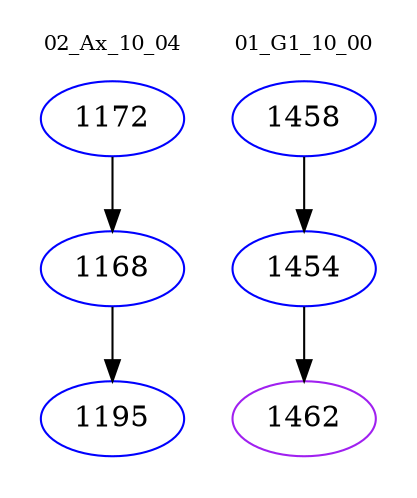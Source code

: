 digraph{
subgraph cluster_0 {
color = white
label = "02_Ax_10_04";
fontsize=10;
T0_1172 [label="1172", color="blue"]
T0_1172 -> T0_1168 [color="black"]
T0_1168 [label="1168", color="blue"]
T0_1168 -> T0_1195 [color="black"]
T0_1195 [label="1195", color="blue"]
}
subgraph cluster_1 {
color = white
label = "01_G1_10_00";
fontsize=10;
T1_1458 [label="1458", color="blue"]
T1_1458 -> T1_1454 [color="black"]
T1_1454 [label="1454", color="blue"]
T1_1454 -> T1_1462 [color="black"]
T1_1462 [label="1462", color="purple"]
}
}
